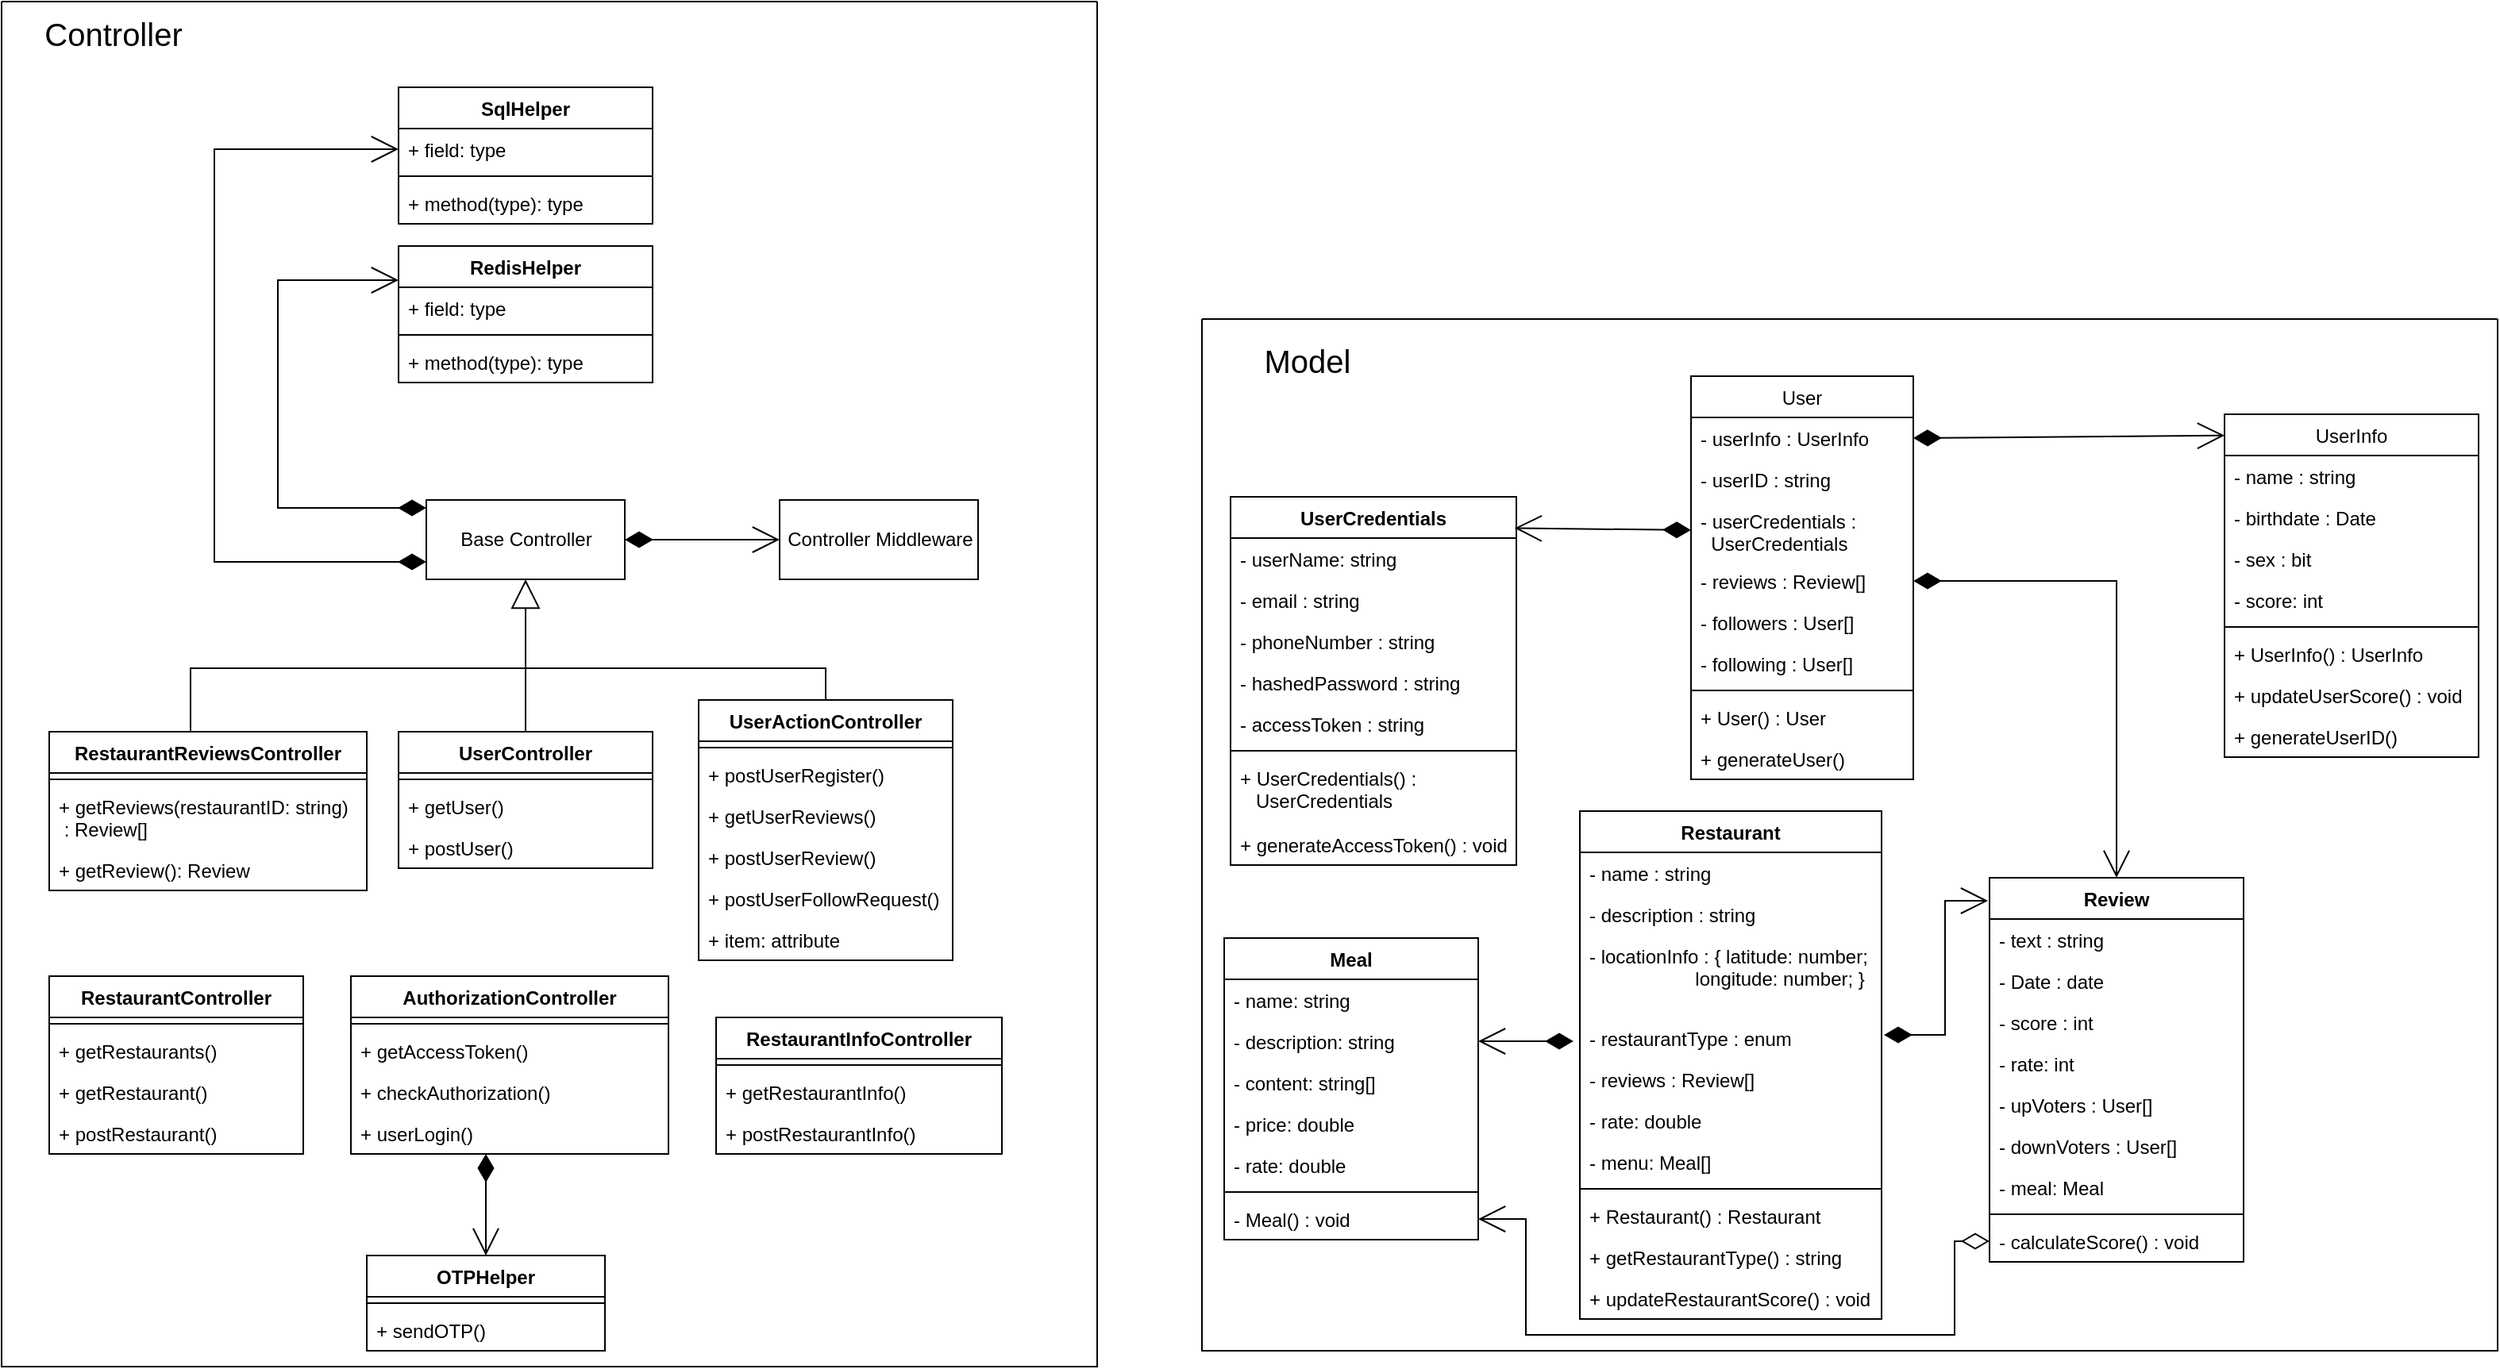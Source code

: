 <mxfile version="17.2.4" type="device"><diagram id="B-de2wSAV5TVIFySqhOO" name="Page-1"><mxGraphModel dx="2500" dy="2187" grid="1" gridSize="10" guides="1" tooltips="1" connect="1" arrows="1" fold="1" page="1" pageScale="1" pageWidth="827" pageHeight="1169" math="0" shadow="0"><root><mxCell id="0"/><mxCell id="1" parent="0"/><mxCell id="X3P8XjA93W1g2u9x9xhF-44" value="UserCredentials" style="swimlane;fontStyle=1;align=center;verticalAlign=top;childLayout=stackLayout;horizontal=1;startSize=26;horizontalStack=0;resizeParent=1;resizeParentMax=0;resizeLast=0;collapsible=1;marginBottom=0;" parent="1" vertex="1"><mxGeometry x="24" y="-818" width="180" height="232" as="geometry"/></mxCell><mxCell id="X3P8XjA93W1g2u9x9xhF-45" value="- userName: string " style="text;strokeColor=none;fillColor=none;align=left;verticalAlign=top;spacingLeft=4;spacingRight=4;overflow=hidden;rotatable=0;points=[[0,0.5],[1,0.5]];portConstraint=eastwest;" parent="X3P8XjA93W1g2u9x9xhF-44" vertex="1"><mxGeometry y="26" width="180" height="26" as="geometry"/></mxCell><mxCell id="X3P8XjA93W1g2u9x9xhF-48" value="- email : string" style="text;strokeColor=none;fillColor=none;align=left;verticalAlign=top;spacingLeft=4;spacingRight=4;overflow=hidden;rotatable=0;points=[[0,0.5],[1,0.5]];portConstraint=eastwest;" parent="X3P8XjA93W1g2u9x9xhF-44" vertex="1"><mxGeometry y="52" width="180" height="26" as="geometry"/></mxCell><mxCell id="X3P8XjA93W1g2u9x9xhF-51" value="- phoneNumber : string" style="text;strokeColor=none;fillColor=none;align=left;verticalAlign=top;spacingLeft=4;spacingRight=4;overflow=hidden;rotatable=0;points=[[0,0.5],[1,0.5]];portConstraint=eastwest;" parent="X3P8XjA93W1g2u9x9xhF-44" vertex="1"><mxGeometry y="78" width="180" height="26" as="geometry"/></mxCell><mxCell id="X3P8XjA93W1g2u9x9xhF-49" value="- hashedPassword : string" style="text;strokeColor=none;fillColor=none;align=left;verticalAlign=top;spacingLeft=4;spacingRight=4;overflow=hidden;rotatable=0;points=[[0,0.5],[1,0.5]];portConstraint=eastwest;" parent="X3P8XjA93W1g2u9x9xhF-44" vertex="1"><mxGeometry y="104" width="180" height="26" as="geometry"/></mxCell><mxCell id="X3P8XjA93W1g2u9x9xhF-70" value="- accessToken : string" style="text;strokeColor=none;fillColor=none;align=left;verticalAlign=top;spacingLeft=4;spacingRight=4;overflow=hidden;rotatable=0;points=[[0,0.5],[1,0.5]];portConstraint=eastwest;" parent="X3P8XjA93W1g2u9x9xhF-44" vertex="1"><mxGeometry y="130" width="180" height="26" as="geometry"/></mxCell><mxCell id="X3P8XjA93W1g2u9x9xhF-46" value="" style="line;strokeWidth=1;fillColor=none;align=left;verticalAlign=middle;spacingTop=-1;spacingLeft=3;spacingRight=3;rotatable=0;labelPosition=right;points=[];portConstraint=eastwest;" parent="X3P8XjA93W1g2u9x9xhF-44" vertex="1"><mxGeometry y="156" width="180" height="8" as="geometry"/></mxCell><mxCell id="X3P8XjA93W1g2u9x9xhF-47" value="+ UserCredentials() : &#10;   UserCredentials" style="text;strokeColor=none;fillColor=none;align=left;verticalAlign=top;spacingLeft=4;spacingRight=4;overflow=hidden;rotatable=0;points=[[0,0.5],[1,0.5]];portConstraint=eastwest;" parent="X3P8XjA93W1g2u9x9xhF-44" vertex="1"><mxGeometry y="164" width="180" height="42" as="geometry"/></mxCell><mxCell id="X3P8XjA93W1g2u9x9xhF-89" value="+ generateAccessToken() : void" style="text;strokeColor=none;fillColor=none;align=left;verticalAlign=top;spacingLeft=4;spacingRight=4;overflow=hidden;rotatable=0;points=[[0,0.5],[1,0.5]];portConstraint=eastwest;" parent="X3P8XjA93W1g2u9x9xhF-44" vertex="1"><mxGeometry y="206" width="180" height="26" as="geometry"/></mxCell><mxCell id="X3P8XjA93W1g2u9x9xhF-57" value="" style="endArrow=diamondThin;endFill=1;endSize=15;html=1;rounded=0;startArrow=open;startFill=0;targetPerimeterSpacing=0;sourcePerimeterSpacing=0;startSize=15;entryX=0;entryY=0.5;entryDx=0;entryDy=0;exitX=0.994;exitY=0.085;exitDx=0;exitDy=0;exitPerimeter=0;" parent="1" source="X3P8XjA93W1g2u9x9xhF-44" target="X3P8XjA93W1g2u9x9xhF-53" edge="1"><mxGeometry width="160" relative="1" as="geometry"><mxPoint x="204" y="-470" as="sourcePoint"/><mxPoint x="364" y="-470" as="targetPoint"/></mxGeometry></mxCell><mxCell id="X3P8XjA93W1g2u9x9xhF-63" value="Restaurant" style="swimlane;fontStyle=1;align=center;verticalAlign=top;childLayout=stackLayout;horizontal=1;startSize=26;horizontalStack=0;resizeParent=1;resizeParentMax=0;resizeLast=0;collapsible=1;marginBottom=0;" parent="1" vertex="1"><mxGeometry x="244" y="-620" width="190" height="320" as="geometry"/></mxCell><mxCell id="X3P8XjA93W1g2u9x9xhF-64" value="- name : string" style="text;strokeColor=none;fillColor=none;align=left;verticalAlign=top;spacingLeft=4;spacingRight=4;overflow=hidden;rotatable=0;points=[[0,0.5],[1,0.5]];portConstraint=eastwest;" parent="X3P8XjA93W1g2u9x9xhF-63" vertex="1"><mxGeometry y="26" width="190" height="26" as="geometry"/></mxCell><mxCell id="X3P8XjA93W1g2u9x9xhF-67" value="- description : string" style="text;strokeColor=none;fillColor=none;align=left;verticalAlign=top;spacingLeft=4;spacingRight=4;overflow=hidden;rotatable=0;points=[[0,0.5],[1,0.5]];portConstraint=eastwest;" parent="X3P8XjA93W1g2u9x9xhF-63" vertex="1"><mxGeometry y="52" width="190" height="26" as="geometry"/></mxCell><mxCell id="X3P8XjA93W1g2u9x9xhF-68" value="- locationInfo : { latitude: number;                      longitude: number; }" style="text;strokeColor=none;fillColor=none;align=left;verticalAlign=top;spacingLeft=4;spacingRight=4;overflow=hidden;rotatable=0;points=[[0,0.5],[1,0.5]];portConstraint=eastwest;whiteSpace=wrap;" parent="X3P8XjA93W1g2u9x9xhF-63" vertex="1"><mxGeometry y="78" width="190" height="52" as="geometry"/></mxCell><mxCell id="X3P8XjA93W1g2u9x9xhF-73" value="- restaurantType : enum" style="text;strokeColor=none;fillColor=none;align=left;verticalAlign=top;spacingLeft=4;spacingRight=4;overflow=hidden;rotatable=0;points=[[0,0.5],[1,0.5]];portConstraint=eastwest;" parent="X3P8XjA93W1g2u9x9xhF-63" vertex="1"><mxGeometry y="130" width="190" height="26" as="geometry"/></mxCell><mxCell id="X3P8XjA93W1g2u9x9xhF-69" value="- reviews : Review[]" style="text;strokeColor=none;fillColor=none;align=left;verticalAlign=top;spacingLeft=4;spacingRight=4;overflow=hidden;rotatable=0;points=[[0,0.5],[1,0.5]];portConstraint=eastwest;" parent="X3P8XjA93W1g2u9x9xhF-63" vertex="1"><mxGeometry y="156" width="190" height="26" as="geometry"/></mxCell><mxCell id="X3P8XjA93W1g2u9x9xhF-71" value="- rate: double" style="text;strokeColor=none;fillColor=none;align=left;verticalAlign=top;spacingLeft=4;spacingRight=4;overflow=hidden;rotatable=0;points=[[0,0.5],[1,0.5]];portConstraint=eastwest;" parent="X3P8XjA93W1g2u9x9xhF-63" vertex="1"><mxGeometry y="182" width="190" height="26" as="geometry"/></mxCell><mxCell id="QA_E64Zanh-bhTCZd2Z2-10" value="- menu: Meal[]" style="text;strokeColor=none;fillColor=none;align=left;verticalAlign=top;spacingLeft=4;spacingRight=4;overflow=hidden;rotatable=0;points=[[0,0.5],[1,0.5]];portConstraint=eastwest;" parent="X3P8XjA93W1g2u9x9xhF-63" vertex="1"><mxGeometry y="208" width="190" height="26" as="geometry"/></mxCell><mxCell id="X3P8XjA93W1g2u9x9xhF-65" value="" style="line;strokeWidth=1;fillColor=none;align=left;verticalAlign=middle;spacingTop=-1;spacingLeft=3;spacingRight=3;rotatable=0;labelPosition=right;points=[];portConstraint=eastwest;" parent="X3P8XjA93W1g2u9x9xhF-63" vertex="1"><mxGeometry y="234" width="190" height="8" as="geometry"/></mxCell><mxCell id="X3P8XjA93W1g2u9x9xhF-66" value="+ Restaurant() : Restaurant" style="text;strokeColor=none;fillColor=none;align=left;verticalAlign=top;spacingLeft=4;spacingRight=4;overflow=hidden;rotatable=0;points=[[0,0.5],[1,0.5]];portConstraint=eastwest;" parent="X3P8XjA93W1g2u9x9xhF-63" vertex="1"><mxGeometry y="242" width="190" height="26" as="geometry"/></mxCell><mxCell id="X3P8XjA93W1g2u9x9xhF-74" value="+ getRestaurantType() : string" style="text;strokeColor=none;fillColor=none;align=left;verticalAlign=top;spacingLeft=4;spacingRight=4;overflow=hidden;rotatable=0;points=[[0,0.5],[1,0.5]];portConstraint=eastwest;" parent="X3P8XjA93W1g2u9x9xhF-63" vertex="1"><mxGeometry y="268" width="190" height="26" as="geometry"/></mxCell><mxCell id="X3P8XjA93W1g2u9x9xhF-75" value="+ updateRestaurantScore() : void" style="text;strokeColor=none;fillColor=none;align=left;verticalAlign=top;spacingLeft=4;spacingRight=4;overflow=hidden;rotatable=0;points=[[0,0.5],[1,0.5]];portConstraint=eastwest;" parent="X3P8XjA93W1g2u9x9xhF-63" vertex="1"><mxGeometry y="294" width="190" height="26" as="geometry"/></mxCell><mxCell id="X3P8XjA93W1g2u9x9xhF-72" value="" style="endArrow=diamondThin;endFill=1;endSize=15;html=1;rounded=0;startArrow=open;startFill=0;targetPerimeterSpacing=0;sourcePerimeterSpacing=0;startSize=15;exitX=-0.006;exitY=0.06;exitDx=0;exitDy=0;exitPerimeter=0;edgeStyle=orthogonalEdgeStyle;entryX=1.008;entryY=0.41;entryDx=0;entryDy=0;entryPerimeter=0;" parent="1" source="X3P8XjA93W1g2u9x9xhF-34" target="X3P8XjA93W1g2u9x9xhF-73" edge="1"><mxGeometry width="160" relative="1" as="geometry"><mxPoint x="474" y="-620.002" as="sourcePoint"/><mxPoint x="434" y="-470" as="targetPoint"/><Array as="points"><mxPoint x="474" y="-564"/><mxPoint x="474" y="-479"/><mxPoint x="436" y="-479"/></Array></mxGeometry></mxCell><mxCell id="MfJJJDHIvFx01DYaLTyy-20" style="edgeStyle=orthogonalEdgeStyle;rounded=0;orthogonalLoop=1;jettySize=auto;html=1;startArrow=none;startFill=0;endArrow=none;endFill=0;startSize=15;endSize=15;" parent="1" edge="1"><mxGeometry relative="1" as="geometry"><mxPoint x="-420" y="-710" as="targetPoint"/><Array as="points"><mxPoint x="-631" y="-710"/></Array><mxPoint x="-630" y="-660" as="sourcePoint"/></mxGeometry></mxCell><mxCell id="MfJJJDHIvFx01DYaLTyy-21" style="edgeStyle=orthogonalEdgeStyle;rounded=0;orthogonalLoop=1;jettySize=auto;html=1;exitX=0.5;exitY=0;exitDx=0;exitDy=0;startArrow=none;startFill=0;endArrow=none;endFill=0;startSize=15;endSize=15;" parent="1" source="X3P8XjA93W1g2u9x9xhF-112" edge="1"><mxGeometry relative="1" as="geometry"><mxPoint x="-420" y="-710" as="targetPoint"/><Array as="points"><mxPoint x="-231" y="-710"/><mxPoint x="-416" y="-710"/></Array></mxGeometry></mxCell><mxCell id="MfJJJDHIvFx01DYaLTyy-22" style="edgeStyle=orthogonalEdgeStyle;rounded=0;orthogonalLoop=1;jettySize=auto;html=1;exitX=0.5;exitY=0;exitDx=0;exitDy=0;startArrow=none;startFill=0;endArrow=none;endFill=0;startSize=15;endSize=15;" parent="1" edge="1"><mxGeometry relative="1" as="geometry"><mxPoint x="-530" y="-710" as="targetPoint"/><Array as="points"><mxPoint x="-631" y="-710"/></Array><mxPoint x="-631" y="-664" as="sourcePoint"/></mxGeometry></mxCell><mxCell id="MfJJJDHIvFx01DYaLTyy-27" value="" style="swimlane;startSize=0;" parent="1" vertex="1"><mxGeometry x="-750" y="-1130" width="690" height="860" as="geometry"/></mxCell><mxCell id="MfJJJDHIvFx01DYaLTyy-28" value="&lt;font style=&quot;font-size: 20px&quot;&gt;Controller&lt;/font&gt;" style="text;html=1;align=center;verticalAlign=middle;resizable=0;points=[];autosize=1;strokeColor=none;fillColor=none;" parent="MfJJJDHIvFx01DYaLTyy-27" vertex="1"><mxGeometry x="20" y="10" width="100" height="20" as="geometry"/></mxCell><mxCell id="X3P8XjA93W1g2u9x9xhF-85" value="UserController" style="swimlane;fontStyle=1;align=center;verticalAlign=top;childLayout=stackLayout;horizontal=1;startSize=26;horizontalStack=0;resizeParent=1;resizeParentMax=0;resizeLast=0;collapsible=1;marginBottom=0;" parent="MfJJJDHIvFx01DYaLTyy-27" vertex="1"><mxGeometry x="250" y="460" width="160" height="86" as="geometry"/></mxCell><mxCell id="X3P8XjA93W1g2u9x9xhF-87" value="" style="line;strokeWidth=1;fillColor=none;align=left;verticalAlign=middle;spacingTop=-1;spacingLeft=3;spacingRight=3;rotatable=0;labelPosition=right;points=[];portConstraint=eastwest;" parent="X3P8XjA93W1g2u9x9xhF-85" vertex="1"><mxGeometry y="26" width="160" height="8" as="geometry"/></mxCell><mxCell id="X3P8XjA93W1g2u9x9xhF-88" value="+ getUser()" style="text;strokeColor=none;fillColor=none;align=left;verticalAlign=top;spacingLeft=4;spacingRight=4;overflow=hidden;rotatable=0;points=[[0,0.5],[1,0.5]];portConstraint=eastwest;" parent="X3P8XjA93W1g2u9x9xhF-85" vertex="1"><mxGeometry y="34" width="160" height="26" as="geometry"/></mxCell><mxCell id="0Kef19tc2JvT63mEIoWm-16" value="+ postUser()" style="text;strokeColor=none;fillColor=none;align=left;verticalAlign=top;spacingLeft=4;spacingRight=4;overflow=hidden;rotatable=0;points=[[0,0.5],[1,0.5]];portConstraint=eastwest;" parent="X3P8XjA93W1g2u9x9xhF-85" vertex="1"><mxGeometry y="60" width="160" height="26" as="geometry"/></mxCell><mxCell id="MfJJJDHIvFx01DYaLTyy-19" value="" style="endArrow=block;endSize=16;endFill=0;html=1;rounded=0;" parent="MfJJJDHIvFx01DYaLTyy-27" edge="1"><mxGeometry x="-0.083" y="-195" width="160" relative="1" as="geometry"><mxPoint x="330" y="460" as="sourcePoint"/><mxPoint x="330" y="364" as="targetPoint"/><mxPoint as="offset"/><Array as="points"/></mxGeometry></mxCell><mxCell id="X3P8XjA93W1g2u9x9xhF-112" value="UserActionController" style="swimlane;fontStyle=1;align=center;verticalAlign=top;childLayout=stackLayout;horizontal=1;startSize=26;horizontalStack=0;resizeParent=1;resizeParentMax=0;resizeLast=0;collapsible=1;marginBottom=0;" parent="MfJJJDHIvFx01DYaLTyy-27" vertex="1"><mxGeometry x="439" y="440" width="160" height="164" as="geometry"/></mxCell><mxCell id="X3P8XjA93W1g2u9x9xhF-114" value="" style="line;strokeWidth=1;fillColor=none;align=left;verticalAlign=middle;spacingTop=-1;spacingLeft=3;spacingRight=3;rotatable=0;labelPosition=right;points=[];portConstraint=eastwest;" parent="X3P8XjA93W1g2u9x9xhF-112" vertex="1"><mxGeometry y="26" width="160" height="8" as="geometry"/></mxCell><mxCell id="0Kef19tc2JvT63mEIoWm-24" value="+ postUserRegister()" style="text;strokeColor=none;fillColor=none;align=left;verticalAlign=top;spacingLeft=4;spacingRight=4;overflow=hidden;rotatable=0;points=[[0,0.5],[1,0.5]];portConstraint=eastwest;" parent="X3P8XjA93W1g2u9x9xhF-112" vertex="1"><mxGeometry y="34" width="160" height="26" as="geometry"/></mxCell><mxCell id="X3P8XjA93W1g2u9x9xhF-115" value="+ getUserReviews()" style="text;strokeColor=none;fillColor=none;align=left;verticalAlign=top;spacingLeft=4;spacingRight=4;overflow=hidden;rotatable=0;points=[[0,0.5],[1,0.5]];portConstraint=eastwest;" parent="X3P8XjA93W1g2u9x9xhF-112" vertex="1"><mxGeometry y="60" width="160" height="26" as="geometry"/></mxCell><mxCell id="0Kef19tc2JvT63mEIoWm-19" value="+ postUserReview()" style="text;strokeColor=none;fillColor=none;align=left;verticalAlign=top;spacingLeft=4;spacingRight=4;overflow=hidden;rotatable=0;points=[[0,0.5],[1,0.5]];portConstraint=eastwest;" parent="X3P8XjA93W1g2u9x9xhF-112" vertex="1"><mxGeometry y="86" width="160" height="26" as="geometry"/></mxCell><mxCell id="0Kef19tc2JvT63mEIoWm-20" value="+ postUserFollowRequest()" style="text;strokeColor=none;fillColor=none;align=left;verticalAlign=top;spacingLeft=4;spacingRight=4;overflow=hidden;rotatable=0;points=[[0,0.5],[1,0.5]];portConstraint=eastwest;" parent="X3P8XjA93W1g2u9x9xhF-112" vertex="1"><mxGeometry y="112" width="160" height="26" as="geometry"/></mxCell><mxCell id="0Kef19tc2JvT63mEIoWm-18" value="+ item: attribute" style="text;strokeColor=none;fillColor=none;align=left;verticalAlign=top;spacingLeft=4;spacingRight=4;overflow=hidden;rotatable=0;points=[[0,0.5],[1,0.5]];portConstraint=eastwest;" parent="X3P8XjA93W1g2u9x9xhF-112" vertex="1"><mxGeometry y="138" width="160" height="26" as="geometry"/></mxCell><mxCell id="MfJJJDHIvFx01DYaLTyy-3" value="AuthorizationController" style="swimlane;fontStyle=1;align=center;verticalAlign=top;childLayout=stackLayout;horizontal=1;startSize=26;horizontalStack=0;resizeParent=1;resizeParentMax=0;resizeLast=0;collapsible=1;marginBottom=0;" parent="MfJJJDHIvFx01DYaLTyy-27" vertex="1"><mxGeometry x="220" y="614" width="200" height="112" as="geometry"/></mxCell><mxCell id="MfJJJDHIvFx01DYaLTyy-5" value="" style="line;strokeWidth=1;fillColor=none;align=left;verticalAlign=middle;spacingTop=-1;spacingLeft=3;spacingRight=3;rotatable=0;labelPosition=right;points=[];portConstraint=eastwest;" parent="MfJJJDHIvFx01DYaLTyy-3" vertex="1"><mxGeometry y="26" width="200" height="8" as="geometry"/></mxCell><mxCell id="MfJJJDHIvFx01DYaLTyy-6" value="+ getAccessToken()" style="text;strokeColor=none;fillColor=none;align=left;verticalAlign=top;spacingLeft=4;spacingRight=4;overflow=hidden;rotatable=0;points=[[0,0.5],[1,0.5]];portConstraint=eastwest;" parent="MfJJJDHIvFx01DYaLTyy-3" vertex="1"><mxGeometry y="34" width="200" height="26" as="geometry"/></mxCell><mxCell id="0Kef19tc2JvT63mEIoWm-7" value="+ checkAuthorization()" style="text;strokeColor=none;fillColor=none;align=left;verticalAlign=top;spacingLeft=4;spacingRight=4;overflow=hidden;rotatable=0;points=[[0,0.5],[1,0.5]];portConstraint=eastwest;" parent="MfJJJDHIvFx01DYaLTyy-3" vertex="1"><mxGeometry y="60" width="200" height="26" as="geometry"/></mxCell><mxCell id="0Kef19tc2JvT63mEIoWm-8" value="+ userLogin()" style="text;strokeColor=none;fillColor=none;align=left;verticalAlign=top;spacingLeft=4;spacingRight=4;overflow=hidden;rotatable=0;points=[[0,0.5],[1,0.5]];portConstraint=eastwest;" parent="MfJJJDHIvFx01DYaLTyy-3" vertex="1"><mxGeometry y="86" width="200" height="26" as="geometry"/></mxCell><mxCell id="X3P8XjA93W1g2u9x9xhF-127" value="RestaurantController" style="swimlane;fontStyle=1;align=center;verticalAlign=top;childLayout=stackLayout;horizontal=1;startSize=26;horizontalStack=0;resizeParent=1;resizeParentMax=0;resizeLast=0;collapsible=1;marginBottom=0;" parent="MfJJJDHIvFx01DYaLTyy-27" vertex="1"><mxGeometry x="30" y="614" width="160" height="112" as="geometry"/></mxCell><mxCell id="X3P8XjA93W1g2u9x9xhF-129" value="" style="line;strokeWidth=1;fillColor=none;align=left;verticalAlign=middle;spacingTop=-1;spacingLeft=3;spacingRight=3;rotatable=0;labelPosition=right;points=[];portConstraint=eastwest;" parent="X3P8XjA93W1g2u9x9xhF-127" vertex="1"><mxGeometry y="26" width="160" height="8" as="geometry"/></mxCell><mxCell id="X3P8XjA93W1g2u9x9xhF-130" value="+ getRestaurants()" style="text;strokeColor=none;fillColor=none;align=left;verticalAlign=top;spacingLeft=4;spacingRight=4;overflow=hidden;rotatable=0;points=[[0,0.5],[1,0.5]];portConstraint=eastwest;" parent="X3P8XjA93W1g2u9x9xhF-127" vertex="1"><mxGeometry y="34" width="160" height="26" as="geometry"/></mxCell><mxCell id="0Kef19tc2JvT63mEIoWm-12" value="+ getRestaurant()" style="text;strokeColor=none;fillColor=none;align=left;verticalAlign=top;spacingLeft=4;spacingRight=4;overflow=hidden;rotatable=0;points=[[0,0.5],[1,0.5]];portConstraint=eastwest;" parent="X3P8XjA93W1g2u9x9xhF-127" vertex="1"><mxGeometry y="60" width="160" height="26" as="geometry"/></mxCell><mxCell id="0Kef19tc2JvT63mEIoWm-13" value="+ postRestaurant()" style="text;strokeColor=none;fillColor=none;align=left;verticalAlign=top;spacingLeft=4;spacingRight=4;overflow=hidden;rotatable=0;points=[[0,0.5],[1,0.5]];portConstraint=eastwest;" parent="X3P8XjA93W1g2u9x9xhF-127" vertex="1"><mxGeometry y="86" width="160" height="26" as="geometry"/></mxCell><mxCell id="X3P8XjA93W1g2u9x9xhF-136" value="RestaurantReviewsController" style="swimlane;fontStyle=1;align=center;verticalAlign=top;childLayout=stackLayout;horizontal=1;startSize=26;horizontalStack=0;resizeParent=1;resizeParentMax=0;resizeLast=0;collapsible=1;marginBottom=0;" parent="MfJJJDHIvFx01DYaLTyy-27" vertex="1"><mxGeometry x="30" y="460" width="200" height="100" as="geometry"/></mxCell><mxCell id="X3P8XjA93W1g2u9x9xhF-138" value="" style="line;strokeWidth=1;fillColor=none;align=left;verticalAlign=middle;spacingTop=-1;spacingLeft=3;spacingRight=3;rotatable=0;labelPosition=right;points=[];portConstraint=eastwest;" parent="X3P8XjA93W1g2u9x9xhF-136" vertex="1"><mxGeometry y="26" width="200" height="8" as="geometry"/></mxCell><mxCell id="X3P8XjA93W1g2u9x9xhF-139" value="+ getReviews(restaurantID: string)&#10; : Review[]&#10;&#10;" style="text;strokeColor=none;fillColor=none;align=left;verticalAlign=top;spacingLeft=4;spacingRight=4;overflow=hidden;rotatable=0;points=[[0,0.5],[1,0.5]];portConstraint=eastwest;" parent="X3P8XjA93W1g2u9x9xhF-136" vertex="1"><mxGeometry y="34" width="200" height="40" as="geometry"/></mxCell><mxCell id="0Kef19tc2JvT63mEIoWm-6" value="+ getReview(): Review" style="text;strokeColor=none;fillColor=none;align=left;verticalAlign=top;spacingLeft=4;spacingRight=4;overflow=hidden;rotatable=0;points=[[0,0.5],[1,0.5]];portConstraint=eastwest;" parent="X3P8XjA93W1g2u9x9xhF-136" vertex="1"><mxGeometry y="74" width="200" height="26" as="geometry"/></mxCell><mxCell id="X3P8XjA93W1g2u9x9xhF-132" value="RestaurantInfoController" style="swimlane;fontStyle=1;align=center;verticalAlign=top;childLayout=stackLayout;horizontal=1;startSize=26;horizontalStack=0;resizeParent=1;resizeParentMax=0;resizeLast=0;collapsible=1;marginBottom=0;" parent="MfJJJDHIvFx01DYaLTyy-27" vertex="1"><mxGeometry x="450" y="640" width="180" height="86" as="geometry"/></mxCell><mxCell id="X3P8XjA93W1g2u9x9xhF-134" value="" style="line;strokeWidth=1;fillColor=none;align=left;verticalAlign=middle;spacingTop=-1;spacingLeft=3;spacingRight=3;rotatable=0;labelPosition=right;points=[];portConstraint=eastwest;" parent="X3P8XjA93W1g2u9x9xhF-132" vertex="1"><mxGeometry y="26" width="180" height="8" as="geometry"/></mxCell><mxCell id="X3P8XjA93W1g2u9x9xhF-135" value="+ getRestaurantInfo()" style="text;strokeColor=none;fillColor=none;align=left;verticalAlign=top;spacingLeft=4;spacingRight=4;overflow=hidden;rotatable=0;points=[[0,0.5],[1,0.5]];portConstraint=eastwest;" parent="X3P8XjA93W1g2u9x9xhF-132" vertex="1"><mxGeometry y="34" width="180" height="26" as="geometry"/></mxCell><mxCell id="0Kef19tc2JvT63mEIoWm-10" value="+ postRestaurantInfo()" style="text;strokeColor=none;fillColor=none;align=left;verticalAlign=top;spacingLeft=4;spacingRight=4;overflow=hidden;rotatable=0;points=[[0,0.5],[1,0.5]];portConstraint=eastwest;" parent="X3P8XjA93W1g2u9x9xhF-132" vertex="1"><mxGeometry y="60" width="180" height="26" as="geometry"/></mxCell><mxCell id="X3P8XjA93W1g2u9x9xhF-96" value="SqlHelper" style="swimlane;fontStyle=1;align=center;verticalAlign=top;childLayout=stackLayout;horizontal=1;startSize=26;horizontalStack=0;resizeParent=1;resizeParentMax=0;resizeLast=0;collapsible=1;marginBottom=0;" parent="MfJJJDHIvFx01DYaLTyy-27" vertex="1"><mxGeometry x="250" y="54" width="160" height="86" as="geometry"/></mxCell><mxCell id="X3P8XjA93W1g2u9x9xhF-97" value="+ field: type" style="text;strokeColor=none;fillColor=none;align=left;verticalAlign=top;spacingLeft=4;spacingRight=4;overflow=hidden;rotatable=0;points=[[0,0.5],[1,0.5]];portConstraint=eastwest;" parent="X3P8XjA93W1g2u9x9xhF-96" vertex="1"><mxGeometry y="26" width="160" height="26" as="geometry"/></mxCell><mxCell id="X3P8XjA93W1g2u9x9xhF-98" value="" style="line;strokeWidth=1;fillColor=none;align=left;verticalAlign=middle;spacingTop=-1;spacingLeft=3;spacingRight=3;rotatable=0;labelPosition=right;points=[];portConstraint=eastwest;" parent="X3P8XjA93W1g2u9x9xhF-96" vertex="1"><mxGeometry y="52" width="160" height="8" as="geometry"/></mxCell><mxCell id="X3P8XjA93W1g2u9x9xhF-99" value="+ method(type): type" style="text;strokeColor=none;fillColor=none;align=left;verticalAlign=top;spacingLeft=4;spacingRight=4;overflow=hidden;rotatable=0;points=[[0,0.5],[1,0.5]];portConstraint=eastwest;" parent="X3P8XjA93W1g2u9x9xhF-96" vertex="1"><mxGeometry y="60" width="160" height="26" as="geometry"/></mxCell><mxCell id="X3P8XjA93W1g2u9x9xhF-100" value="RedisHelper" style="swimlane;fontStyle=1;align=center;verticalAlign=top;childLayout=stackLayout;horizontal=1;startSize=26;horizontalStack=0;resizeParent=1;resizeParentMax=0;resizeLast=0;collapsible=1;marginBottom=0;" parent="MfJJJDHIvFx01DYaLTyy-27" vertex="1"><mxGeometry x="250" y="154" width="160" height="86" as="geometry"/></mxCell><mxCell id="X3P8XjA93W1g2u9x9xhF-101" value="+ field: type" style="text;strokeColor=none;fillColor=none;align=left;verticalAlign=top;spacingLeft=4;spacingRight=4;overflow=hidden;rotatable=0;points=[[0,0.5],[1,0.5]];portConstraint=eastwest;" parent="X3P8XjA93W1g2u9x9xhF-100" vertex="1"><mxGeometry y="26" width="160" height="26" as="geometry"/></mxCell><mxCell id="X3P8XjA93W1g2u9x9xhF-102" value="" style="line;strokeWidth=1;fillColor=none;align=left;verticalAlign=middle;spacingTop=-1;spacingLeft=3;spacingRight=3;rotatable=0;labelPosition=right;points=[];portConstraint=eastwest;" parent="X3P8XjA93W1g2u9x9xhF-100" vertex="1"><mxGeometry y="52" width="160" height="8" as="geometry"/></mxCell><mxCell id="X3P8XjA93W1g2u9x9xhF-103" value="+ method(type): type" style="text;strokeColor=none;fillColor=none;align=left;verticalAlign=top;spacingLeft=4;spacingRight=4;overflow=hidden;rotatable=0;points=[[0,0.5],[1,0.5]];portConstraint=eastwest;" parent="X3P8XjA93W1g2u9x9xhF-100" vertex="1"><mxGeometry y="60" width="160" height="26" as="geometry"/></mxCell><mxCell id="MfJJJDHIvFx01DYaLTyy-2" style="edgeStyle=orthogonalEdgeStyle;rounded=0;orthogonalLoop=1;jettySize=auto;html=1;entryX=0;entryY=0.5;entryDx=0;entryDy=0;startArrow=diamondThin;startFill=1;endArrow=open;endFill=0;endSize=15;startSize=15;" parent="MfJJJDHIvFx01DYaLTyy-27" source="tV1MokbdMC42ZMggAU1A-5" target="X3P8XjA93W1g2u9x9xhF-97" edge="1"><mxGeometry relative="1" as="geometry"><Array as="points"><mxPoint x="134" y="353"/><mxPoint x="134" y="93"/></Array><mxPoint x="250" y="353" as="sourcePoint"/></mxGeometry></mxCell><mxCell id="MfJJJDHIvFx01DYaLTyy-1" style="edgeStyle=orthogonalEdgeStyle;rounded=0;orthogonalLoop=1;jettySize=auto;html=1;startArrow=diamondThin;startFill=1;entryX=0;entryY=0.25;entryDx=0;entryDy=0;endSize=15;startSize=15;endArrow=open;endFill=0;" parent="MfJJJDHIvFx01DYaLTyy-27" source="tV1MokbdMC42ZMggAU1A-5" target="X3P8XjA93W1g2u9x9xhF-100" edge="1"><mxGeometry relative="1" as="geometry"><mxPoint x="250" y="319" as="sourcePoint"/><Array as="points"><mxPoint x="174" y="319"/><mxPoint x="174" y="175"/></Array></mxGeometry></mxCell><mxCell id="tV1MokbdMC42ZMggAU1A-5" value="Base Controller" style="html=1;" parent="MfJJJDHIvFx01DYaLTyy-27" vertex="1"><mxGeometry x="267.5" y="314" width="125" height="50" as="geometry"/></mxCell><mxCell id="xnW3p7gqSNcgxETK_W-0-1" value="OTPHelper" style="swimlane;fontStyle=1;align=center;verticalAlign=top;childLayout=stackLayout;horizontal=1;startSize=26;horizontalStack=0;resizeParent=1;resizeParentMax=0;resizeLast=0;collapsible=1;marginBottom=0;" vertex="1" parent="MfJJJDHIvFx01DYaLTyy-27"><mxGeometry x="230" y="790" width="150" height="60" as="geometry"/></mxCell><mxCell id="xnW3p7gqSNcgxETK_W-0-2" value="" style="line;strokeWidth=1;fillColor=none;align=left;verticalAlign=middle;spacingTop=-1;spacingLeft=3;spacingRight=3;rotatable=0;labelPosition=right;points=[];portConstraint=eastwest;" vertex="1" parent="xnW3p7gqSNcgxETK_W-0-1"><mxGeometry y="26" width="150" height="8" as="geometry"/></mxCell><mxCell id="xnW3p7gqSNcgxETK_W-0-3" value="+ sendOTP()" style="text;strokeColor=none;fillColor=none;align=left;verticalAlign=top;spacingLeft=4;spacingRight=4;overflow=hidden;rotatable=0;points=[[0,0.5],[1,0.5]];portConstraint=eastwest;" vertex="1" parent="xnW3p7gqSNcgxETK_W-0-1"><mxGeometry y="34" width="150" height="26" as="geometry"/></mxCell><mxCell id="xnW3p7gqSNcgxETK_W-0-7" style="edgeStyle=orthogonalEdgeStyle;rounded=0;orthogonalLoop=1;jettySize=auto;html=1;startArrow=diamondThin;startFill=1;entryX=0.5;entryY=0;entryDx=0;entryDy=0;endSize=15;startSize=15;endArrow=open;endFill=0;" edge="1" parent="MfJJJDHIvFx01DYaLTyy-27" source="0Kef19tc2JvT63mEIoWm-8" target="xnW3p7gqSNcgxETK_W-0-1"><mxGeometry relative="1" as="geometry"><mxPoint x="440" y="924" as="sourcePoint"/><Array as="points"><mxPoint x="305" y="784"/><mxPoint x="305" y="784"/></Array><mxPoint x="461.5" y="784" as="targetPoint"/></mxGeometry></mxCell><mxCell id="xnW3p7gqSNcgxETK_W-0-8" value="Controller Middleware" style="html=1;" vertex="1" parent="MfJJJDHIvFx01DYaLTyy-27"><mxGeometry x="490" y="314" width="125" height="50" as="geometry"/></mxCell><mxCell id="xnW3p7gqSNcgxETK_W-0-9" style="edgeStyle=orthogonalEdgeStyle;rounded=0;orthogonalLoop=1;jettySize=auto;html=1;startArrow=diamondThin;startFill=1;entryX=0;entryY=0.5;entryDx=0;entryDy=0;endSize=15;startSize=15;endArrow=open;endFill=0;exitX=1;exitY=0.5;exitDx=0;exitDy=0;" edge="1" parent="MfJJJDHIvFx01DYaLTyy-27" source="tV1MokbdMC42ZMggAU1A-5" target="xnW3p7gqSNcgxETK_W-0-8"><mxGeometry relative="1" as="geometry"><mxPoint x="553.5" y="268.75" as="sourcePoint"/><Array as="points"><mxPoint x="440" y="339"/><mxPoint x="440" y="339"/></Array><mxPoint x="536" y="125.25" as="targetPoint"/></mxGeometry></mxCell><mxCell id="MfJJJDHIvFx01DYaLTyy-29" value="" style="swimlane;startSize=0;fontSize=20;" parent="1" vertex="1"><mxGeometry x="6" y="-930" width="816" height="650" as="geometry"/></mxCell><mxCell id="MfJJJDHIvFx01DYaLTyy-30" value="&lt;font style=&quot;font-size: 20px&quot;&gt;Model&lt;/font&gt;" style="text;html=1;align=center;verticalAlign=middle;resizable=0;points=[];autosize=1;strokeColor=none;fillColor=none;" parent="MfJJJDHIvFx01DYaLTyy-29" vertex="1"><mxGeometry x="31" y="16" width="70" height="20" as="geometry"/></mxCell><mxCell id="X3P8XjA93W1g2u9x9xhF-34" value="Review" style="swimlane;fontStyle=1;align=center;verticalAlign=top;childLayout=stackLayout;horizontal=1;startSize=26;horizontalStack=0;resizeParent=1;resizeParentMax=0;resizeLast=0;collapsible=1;marginBottom=0;" parent="MfJJJDHIvFx01DYaLTyy-29" vertex="1"><mxGeometry x="496" y="352" width="160" height="242" as="geometry"/></mxCell><mxCell id="X3P8XjA93W1g2u9x9xhF-41" value="- text : string" style="text;strokeColor=none;fillColor=none;align=left;verticalAlign=top;spacingLeft=4;spacingRight=4;overflow=hidden;rotatable=0;points=[[0,0.5],[1,0.5]];portConstraint=eastwest;" parent="X3P8XjA93W1g2u9x9xhF-34" vertex="1"><mxGeometry y="26" width="160" height="26" as="geometry"/></mxCell><mxCell id="X3P8XjA93W1g2u9x9xhF-42" value="- Date : date" style="text;strokeColor=none;fillColor=none;align=left;verticalAlign=top;spacingLeft=4;spacingRight=4;overflow=hidden;rotatable=0;points=[[0,0.5],[1,0.5]];portConstraint=eastwest;" parent="X3P8XjA93W1g2u9x9xhF-34" vertex="1"><mxGeometry y="52" width="160" height="26" as="geometry"/></mxCell><mxCell id="X3P8XjA93W1g2u9x9xhF-60" value="- score : int" style="text;strokeColor=none;fillColor=none;align=left;verticalAlign=top;spacingLeft=4;spacingRight=4;overflow=hidden;rotatable=0;points=[[0,0.5],[1,0.5]];portConstraint=eastwest;" parent="X3P8XjA93W1g2u9x9xhF-34" vertex="1"><mxGeometry y="78" width="160" height="26" as="geometry"/></mxCell><mxCell id="tV1MokbdMC42ZMggAU1A-4" value="- rate: int" style="text;strokeColor=none;fillColor=none;align=left;verticalAlign=top;spacingLeft=4;spacingRight=4;overflow=hidden;rotatable=0;points=[[0,0.5],[1,0.5]];portConstraint=eastwest;" parent="X3P8XjA93W1g2u9x9xhF-34" vertex="1"><mxGeometry y="104" width="160" height="26" as="geometry"/></mxCell><mxCell id="X3P8XjA93W1g2u9x9xhF-61" value="- upVoters : User[]" style="text;strokeColor=none;fillColor=none;align=left;verticalAlign=top;spacingLeft=4;spacingRight=4;overflow=hidden;rotatable=0;points=[[0,0.5],[1,0.5]];portConstraint=eastwest;" parent="X3P8XjA93W1g2u9x9xhF-34" vertex="1"><mxGeometry y="130" width="160" height="26" as="geometry"/></mxCell><mxCell id="X3P8XjA93W1g2u9x9xhF-62" value="- downVoters : User[]" style="text;strokeColor=none;fillColor=none;align=left;verticalAlign=top;spacingLeft=4;spacingRight=4;overflow=hidden;rotatable=0;points=[[0,0.5],[1,0.5]];portConstraint=eastwest;" parent="X3P8XjA93W1g2u9x9xhF-34" vertex="1"><mxGeometry y="156" width="160" height="26" as="geometry"/></mxCell><mxCell id="QA_E64Zanh-bhTCZd2Z2-12" value="- meal: Meal" style="text;strokeColor=none;fillColor=none;align=left;verticalAlign=top;spacingLeft=4;spacingRight=4;overflow=hidden;rotatable=0;points=[[0,0.5],[1,0.5]];portConstraint=eastwest;" parent="X3P8XjA93W1g2u9x9xhF-34" vertex="1"><mxGeometry y="182" width="160" height="26" as="geometry"/></mxCell><mxCell id="X3P8XjA93W1g2u9x9xhF-36" value="" style="line;strokeWidth=1;fillColor=none;align=left;verticalAlign=middle;spacingTop=-1;spacingLeft=3;spacingRight=3;rotatable=0;labelPosition=right;points=[];portConstraint=eastwest;" parent="X3P8XjA93W1g2u9x9xhF-34" vertex="1"><mxGeometry y="208" width="160" height="8" as="geometry"/></mxCell><mxCell id="X3P8XjA93W1g2u9x9xhF-37" value="- calculateScore() : void" style="text;strokeColor=none;fillColor=none;align=left;verticalAlign=top;spacingLeft=4;spacingRight=4;overflow=hidden;rotatable=0;points=[[0,0.5],[1,0.5]];portConstraint=eastwest;" parent="X3P8XjA93W1g2u9x9xhF-34" vertex="1"><mxGeometry y="216" width="160" height="26" as="geometry"/></mxCell><mxCell id="QA_E64Zanh-bhTCZd2Z2-1" value="Meal" style="swimlane;fontStyle=1;align=center;verticalAlign=top;childLayout=stackLayout;horizontal=1;startSize=26;horizontalStack=0;resizeParent=1;resizeParentMax=0;resizeLast=0;collapsible=1;marginBottom=0;" parent="MfJJJDHIvFx01DYaLTyy-29" vertex="1"><mxGeometry x="14" y="390" width="160" height="190" as="geometry"/></mxCell><mxCell id="QA_E64Zanh-bhTCZd2Z2-2" value="- name: string" style="text;strokeColor=none;fillColor=none;align=left;verticalAlign=top;spacingLeft=4;spacingRight=4;overflow=hidden;rotatable=0;points=[[0,0.5],[1,0.5]];portConstraint=eastwest;" parent="QA_E64Zanh-bhTCZd2Z2-1" vertex="1"><mxGeometry y="26" width="160" height="26" as="geometry"/></mxCell><mxCell id="QA_E64Zanh-bhTCZd2Z2-3" value="- description: string" style="text;strokeColor=none;fillColor=none;align=left;verticalAlign=top;spacingLeft=4;spacingRight=4;overflow=hidden;rotatable=0;points=[[0,0.5],[1,0.5]];portConstraint=eastwest;" parent="QA_E64Zanh-bhTCZd2Z2-1" vertex="1"><mxGeometry y="52" width="160" height="26" as="geometry"/></mxCell><mxCell id="QA_E64Zanh-bhTCZd2Z2-4" value="- content: string[]" style="text;strokeColor=none;fillColor=none;align=left;verticalAlign=top;spacingLeft=4;spacingRight=4;overflow=hidden;rotatable=0;points=[[0,0.5],[1,0.5]];portConstraint=eastwest;" parent="QA_E64Zanh-bhTCZd2Z2-1" vertex="1"><mxGeometry y="78" width="160" height="26" as="geometry"/></mxCell><mxCell id="KITCSn51HKqj0ROvzXvl-1" value="- price: double" style="text;strokeColor=none;fillColor=none;align=left;verticalAlign=top;spacingLeft=4;spacingRight=4;overflow=hidden;rotatable=0;points=[[0,0.5],[1,0.5]];portConstraint=eastwest;" parent="QA_E64Zanh-bhTCZd2Z2-1" vertex="1"><mxGeometry y="104" width="160" height="26" as="geometry"/></mxCell><mxCell id="tV1MokbdMC42ZMggAU1A-1" value="- rate: double" style="text;strokeColor=none;fillColor=none;align=left;verticalAlign=top;spacingLeft=4;spacingRight=4;overflow=hidden;rotatable=0;points=[[0,0.5],[1,0.5]];portConstraint=eastwest;" parent="QA_E64Zanh-bhTCZd2Z2-1" vertex="1"><mxGeometry y="130" width="160" height="26" as="geometry"/></mxCell><mxCell id="QA_E64Zanh-bhTCZd2Z2-8" value="" style="line;strokeWidth=1;fillColor=none;align=left;verticalAlign=middle;spacingTop=-1;spacingLeft=3;spacingRight=3;rotatable=0;labelPosition=right;points=[];portConstraint=eastwest;" parent="QA_E64Zanh-bhTCZd2Z2-1" vertex="1"><mxGeometry y="156" width="160" height="8" as="geometry"/></mxCell><mxCell id="QA_E64Zanh-bhTCZd2Z2-9" value="- Meal() : void" style="text;strokeColor=none;fillColor=none;align=left;verticalAlign=top;spacingLeft=4;spacingRight=4;overflow=hidden;rotatable=0;points=[[0,0.5],[1,0.5]];portConstraint=eastwest;" parent="QA_E64Zanh-bhTCZd2Z2-1" vertex="1"><mxGeometry y="164" width="160" height="26" as="geometry"/></mxCell><mxCell id="QA_E64Zanh-bhTCZd2Z2-14" style="edgeStyle=orthogonalEdgeStyle;rounded=0;orthogonalLoop=1;jettySize=auto;html=1;exitX=1;exitY=0.5;exitDx=0;exitDy=0;entryX=0;entryY=0.5;entryDx=0;entryDy=0;endArrow=diamondThin;endFill=0;endSize=15;startArrow=open;startFill=0;targetPerimeterSpacing=0;sourcePerimeterSpacing=0;startSize=15;" parent="MfJJJDHIvFx01DYaLTyy-29" source="QA_E64Zanh-bhTCZd2Z2-9" target="X3P8XjA93W1g2u9x9xhF-37" edge="1"><mxGeometry relative="1" as="geometry"><Array as="points"><mxPoint x="204" y="567"/><mxPoint x="204" y="640"/><mxPoint x="474" y="640"/><mxPoint x="474" y="581"/></Array></mxGeometry></mxCell><mxCell id="X3P8XjA93W1g2u9x9xhF-1" value="User" style="swimlane;fontStyle=0;childLayout=stackLayout;horizontal=1;startSize=26;fillColor=none;horizontalStack=0;resizeParent=1;resizeParentMax=0;resizeLast=0;collapsible=1;marginBottom=0;" parent="MfJJJDHIvFx01DYaLTyy-29" vertex="1"><mxGeometry x="308" y="36" width="140" height="254" as="geometry"/></mxCell><mxCell id="X3P8XjA93W1g2u9x9xhF-2" value="- userInfo : UserInfo" style="text;strokeColor=none;fillColor=none;align=left;verticalAlign=top;spacingLeft=4;spacingRight=4;overflow=hidden;rotatable=0;points=[[0,0.5],[1,0.5]];portConstraint=eastwest;" parent="X3P8XjA93W1g2u9x9xhF-1" vertex="1"><mxGeometry y="26" width="140" height="26" as="geometry"/></mxCell><mxCell id="xN4aKlam01P0doEyKahw-1" value="- userID : string" style="text;strokeColor=none;fillColor=none;align=left;verticalAlign=top;spacingLeft=4;spacingRight=4;overflow=hidden;rotatable=0;points=[[0,0.5],[1,0.5]];portConstraint=eastwest;" parent="X3P8XjA93W1g2u9x9xhF-1" vertex="1"><mxGeometry y="52" width="140" height="26" as="geometry"/></mxCell><mxCell id="X3P8XjA93W1g2u9x9xhF-53" value="- userCredentials : &#10;  UserCredentials" style="text;strokeColor=none;fillColor=none;align=left;verticalAlign=top;spacingLeft=4;spacingRight=4;overflow=hidden;rotatable=0;points=[[0,0.5],[1,0.5]];portConstraint=eastwest;" parent="X3P8XjA93W1g2u9x9xhF-1" vertex="1"><mxGeometry y="78" width="140" height="38" as="geometry"/></mxCell><mxCell id="X3P8XjA93W1g2u9x9xhF-3" value="- reviews : Review[]" style="text;strokeColor=none;fillColor=none;align=left;verticalAlign=top;spacingLeft=4;spacingRight=4;overflow=hidden;rotatable=0;points=[[0,0.5],[1,0.5]];portConstraint=eastwest;" parent="X3P8XjA93W1g2u9x9xhF-1" vertex="1"><mxGeometry y="116" width="140" height="26" as="geometry"/></mxCell><mxCell id="X3P8XjA93W1g2u9x9xhF-38" value="- followers : User[] " style="text;strokeColor=none;fillColor=none;align=left;verticalAlign=top;spacingLeft=4;spacingRight=4;overflow=hidden;rotatable=0;points=[[0,0.5],[1,0.5]];portConstraint=eastwest;" parent="X3P8XjA93W1g2u9x9xhF-1" vertex="1"><mxGeometry y="142" width="140" height="26" as="geometry"/></mxCell><mxCell id="X3P8XjA93W1g2u9x9xhF-39" value="- following : User[]" style="text;strokeColor=none;fillColor=none;align=left;verticalAlign=top;spacingLeft=4;spacingRight=4;overflow=hidden;rotatable=0;points=[[0,0.5],[1,0.5]];portConstraint=eastwest;" parent="X3P8XjA93W1g2u9x9xhF-1" vertex="1"><mxGeometry y="168" width="140" height="26" as="geometry"/></mxCell><mxCell id="X3P8XjA93W1g2u9x9xhF-32" value="" style="line;strokeWidth=1;fillColor=none;align=left;verticalAlign=middle;spacingTop=-1;spacingLeft=3;spacingRight=3;rotatable=0;labelPosition=right;points=[];portConstraint=eastwest;" parent="X3P8XjA93W1g2u9x9xhF-1" vertex="1"><mxGeometry y="194" width="140" height="8" as="geometry"/></mxCell><mxCell id="X3P8XjA93W1g2u9x9xhF-33" value="+ User() : User" style="text;strokeColor=none;fillColor=none;align=left;verticalAlign=top;spacingLeft=4;spacingRight=4;overflow=hidden;rotatable=0;points=[[0,0.5],[1,0.5]];portConstraint=eastwest;" parent="X3P8XjA93W1g2u9x9xhF-1" vertex="1"><mxGeometry y="202" width="140" height="26" as="geometry"/></mxCell><mxCell id="xN4aKlam01P0doEyKahw-2" value="+ generateUser()" style="text;strokeColor=none;fillColor=none;align=left;verticalAlign=top;spacingLeft=4;spacingRight=4;overflow=hidden;rotatable=0;points=[[0,0.5],[1,0.5]];portConstraint=eastwest;" parent="X3P8XjA93W1g2u9x9xhF-1" vertex="1"><mxGeometry y="228" width="140" height="26" as="geometry"/></mxCell><mxCell id="X3P8XjA93W1g2u9x9xhF-59" value="" style="endArrow=diamondThin;endFill=1;endSize=15;html=1;rounded=0;startArrow=open;startFill=0;targetPerimeterSpacing=0;sourcePerimeterSpacing=0;startSize=15;entryX=1;entryY=0.5;entryDx=0;entryDy=0;exitX=0.5;exitY=0;exitDx=0;exitDy=0;edgeStyle=orthogonalEdgeStyle;" parent="MfJJJDHIvFx01DYaLTyy-29" source="X3P8XjA93W1g2u9x9xhF-34" target="X3P8XjA93W1g2u9x9xhF-3" edge="1"><mxGeometry width="160" relative="1" as="geometry"><mxPoint x="268" y="560" as="sourcePoint"/><mxPoint x="428" y="560" as="targetPoint"/></mxGeometry></mxCell><mxCell id="X3P8XjA93W1g2u9x9xhF-16" value="UserInfo" style="swimlane;fontStyle=0;childLayout=stackLayout;horizontal=1;startSize=26;fillColor=none;horizontalStack=0;resizeParent=1;resizeParentMax=0;resizeLast=0;collapsible=1;marginBottom=0;" parent="MfJJJDHIvFx01DYaLTyy-29" vertex="1"><mxGeometry x="644" y="60" width="160" height="216" as="geometry"/></mxCell><mxCell id="X3P8XjA93W1g2u9x9xhF-17" value="- name : string" style="text;strokeColor=none;fillColor=none;align=left;verticalAlign=top;spacingLeft=4;spacingRight=4;overflow=hidden;rotatable=0;points=[[0,0.5],[1,0.5]];portConstraint=eastwest;" parent="X3P8XjA93W1g2u9x9xhF-16" vertex="1"><mxGeometry y="26" width="160" height="26" as="geometry"/></mxCell><mxCell id="X3P8XjA93W1g2u9x9xhF-18" value="- birthdate : Date" style="text;strokeColor=none;fillColor=none;align=left;verticalAlign=top;spacingLeft=4;spacingRight=4;overflow=hidden;rotatable=0;points=[[0,0.5],[1,0.5]];portConstraint=eastwest;" parent="X3P8XjA93W1g2u9x9xhF-16" vertex="1"><mxGeometry y="52" width="160" height="26" as="geometry"/></mxCell><mxCell id="X3P8XjA93W1g2u9x9xhF-23" value="- sex : bit" style="text;strokeColor=none;fillColor=none;align=left;verticalAlign=top;spacingLeft=4;spacingRight=4;overflow=hidden;rotatable=0;points=[[0,0.5],[1,0.5]];portConstraint=eastwest;" parent="X3P8XjA93W1g2u9x9xhF-16" vertex="1"><mxGeometry y="78" width="160" height="26" as="geometry"/></mxCell><mxCell id="tV1MokbdMC42ZMggAU1A-3" value="- score: int" style="text;strokeColor=none;fillColor=none;align=left;verticalAlign=top;spacingLeft=4;spacingRight=4;overflow=hidden;rotatable=0;points=[[0,0.5],[1,0.5]];portConstraint=eastwest;" parent="X3P8XjA93W1g2u9x9xhF-16" vertex="1"><mxGeometry y="104" width="160" height="26" as="geometry"/></mxCell><mxCell id="X3P8XjA93W1g2u9x9xhF-27" value="" style="line;strokeWidth=1;fillColor=none;align=left;verticalAlign=middle;spacingTop=-1;spacingLeft=3;spacingRight=3;rotatable=0;labelPosition=right;points=[];portConstraint=eastwest;" parent="X3P8XjA93W1g2u9x9xhF-16" vertex="1"><mxGeometry y="130" width="160" height="8" as="geometry"/></mxCell><mxCell id="X3P8XjA93W1g2u9x9xhF-28" value="+ UserInfo() : UserInfo" style="text;strokeColor=none;fillColor=none;align=left;verticalAlign=top;spacingLeft=4;spacingRight=4;overflow=hidden;rotatable=0;points=[[0,0.5],[1,0.5]];portConstraint=eastwest;" parent="X3P8XjA93W1g2u9x9xhF-16" vertex="1"><mxGeometry y="138" width="160" height="26" as="geometry"/></mxCell><mxCell id="X3P8XjA93W1g2u9x9xhF-52" value="+ updateUserScore() : void" style="text;strokeColor=none;fillColor=none;align=left;verticalAlign=top;spacingLeft=4;spacingRight=4;overflow=hidden;rotatable=0;points=[[0,0.5],[1,0.5]];portConstraint=eastwest;" parent="X3P8XjA93W1g2u9x9xhF-16" vertex="1"><mxGeometry y="164" width="160" height="26" as="geometry"/></mxCell><mxCell id="0Kef19tc2JvT63mEIoWm-28" value="+ generateUserID()" style="text;strokeColor=none;fillColor=none;align=left;verticalAlign=top;spacingLeft=4;spacingRight=4;overflow=hidden;rotatable=0;points=[[0,0.5],[1,0.5]];portConstraint=eastwest;" parent="X3P8XjA93W1g2u9x9xhF-16" vertex="1"><mxGeometry y="190" width="160" height="26" as="geometry"/></mxCell><mxCell id="X3P8XjA93W1g2u9x9xhF-58" value="" style="endArrow=diamondThin;endFill=1;endSize=15;html=1;rounded=0;startArrow=open;startFill=0;targetPerimeterSpacing=0;sourcePerimeterSpacing=0;startSize=15;exitX=0;exitY=0.062;exitDx=0;exitDy=0;exitPerimeter=0;entryX=1;entryY=0.5;entryDx=0;entryDy=0;" parent="MfJJJDHIvFx01DYaLTyy-29" source="X3P8XjA93W1g2u9x9xhF-16" target="X3P8XjA93W1g2u9x9xhF-2" edge="1"><mxGeometry width="160" relative="1" as="geometry"><mxPoint x="218" y="500" as="sourcePoint"/><mxPoint x="498" y="100" as="targetPoint"/></mxGeometry></mxCell><mxCell id="QA_E64Zanh-bhTCZd2Z2-13" style="edgeStyle=orthogonalEdgeStyle;rounded=0;orthogonalLoop=1;jettySize=auto;html=1;endArrow=diamondThin;endFill=1;endSize=15;startArrow=open;startFill=0;targetPerimeterSpacing=0;sourcePerimeterSpacing=0;startSize=15;exitX=1;exitY=0.5;exitDx=0;exitDy=0;" parent="1" source="QA_E64Zanh-bhTCZd2Z2-3" edge="1"><mxGeometry relative="1" as="geometry"><Array as="points"><mxPoint x="230" y="-475"/><mxPoint x="230" y="-475"/></Array><mxPoint x="240" y="-475" as="targetPoint"/></mxGeometry></mxCell></root></mxGraphModel></diagram></mxfile>